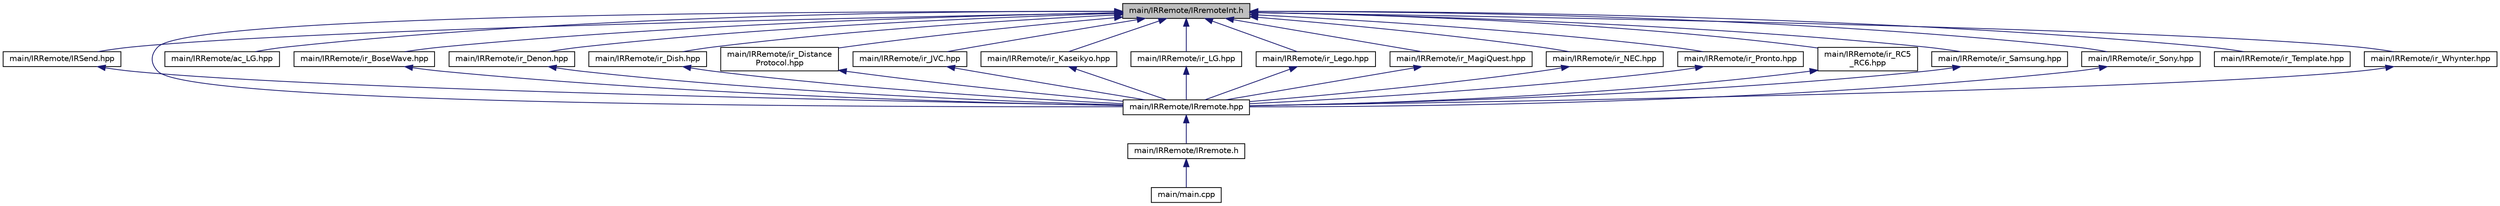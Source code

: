 digraph "main/IRRemote/IRremoteInt.h"
{
 // LATEX_PDF_SIZE
  edge [fontname="Helvetica",fontsize="10",labelfontname="Helvetica",labelfontsize="10"];
  node [fontname="Helvetica",fontsize="10",shape=record];
  Node1 [label="main/IRRemote/IRremoteInt.h",height=0.2,width=0.4,color="black", fillcolor="grey75", style="filled", fontcolor="black",tooltip="Contains all declarations required for the interface to IRremote. Could not be named IRremote...."];
  Node1 -> Node2 [dir="back",color="midnightblue",fontsize="10",style="solid",fontname="Helvetica"];
  Node2 [label="main/IRRemote/IRSend.hpp",height=0.2,width=0.4,color="black", fillcolor="white", style="filled",URL="$_i_r_remote_2_i_r_send_8hpp.html",tooltip=" "];
  Node2 -> Node3 [dir="back",color="midnightblue",fontsize="10",style="solid",fontname="Helvetica"];
  Node3 [label="main/IRRemote/IRremote.hpp",height=0.2,width=0.4,color="black", fillcolor="white", style="filled",URL="$_i_r_remote_2_i_rremote_8hpp.html",tooltip="Public API to the library."];
  Node3 -> Node4 [dir="back",color="midnightblue",fontsize="10",style="solid",fontname="Helvetica"];
  Node4 [label="main/IRRemote/IRremote.h",height=0.2,width=0.4,color="black", fillcolor="white", style="filled",URL="$_i_r_remote_2_i_rremote_8h.html",tooltip="Stub for backward compatibility."];
  Node4 -> Node5 [dir="back",color="midnightblue",fontsize="10",style="solid",fontname="Helvetica"];
  Node5 [label="main/main.cpp",height=0.2,width=0.4,color="black", fillcolor="white", style="filled",URL="$main_8cpp.html",tooltip=" "];
  Node1 -> Node3 [dir="back",color="midnightblue",fontsize="10",style="solid",fontname="Helvetica"];
  Node1 -> Node6 [dir="back",color="midnightblue",fontsize="10",style="solid",fontname="Helvetica"];
  Node6 [label="main/IRRemote/ac_LG.hpp",height=0.2,width=0.4,color="black", fillcolor="white", style="filled",URL="$_i_r_remote_2ac___l_g_8hpp.html",tooltip=" "];
  Node1 -> Node7 [dir="back",color="midnightblue",fontsize="10",style="solid",fontname="Helvetica"];
  Node7 [label="main/IRRemote/ir_BoseWave.hpp",height=0.2,width=0.4,color="black", fillcolor="white", style="filled",URL="$_i_r_remote_2ir___bose_wave_8hpp.html",tooltip=" "];
  Node7 -> Node3 [dir="back",color="midnightblue",fontsize="10",style="solid",fontname="Helvetica"];
  Node1 -> Node8 [dir="back",color="midnightblue",fontsize="10",style="solid",fontname="Helvetica"];
  Node8 [label="main/IRRemote/ir_Denon.hpp",height=0.2,width=0.4,color="black", fillcolor="white", style="filled",URL="$_i_r_remote_2ir___denon_8hpp.html",tooltip=" "];
  Node8 -> Node3 [dir="back",color="midnightblue",fontsize="10",style="solid",fontname="Helvetica"];
  Node1 -> Node9 [dir="back",color="midnightblue",fontsize="10",style="solid",fontname="Helvetica"];
  Node9 [label="main/IRRemote/ir_Dish.hpp",height=0.2,width=0.4,color="black", fillcolor="white", style="filled",URL="$_i_r_remote_2ir___dish_8hpp.html",tooltip=" "];
  Node9 -> Node3 [dir="back",color="midnightblue",fontsize="10",style="solid",fontname="Helvetica"];
  Node1 -> Node10 [dir="back",color="midnightblue",fontsize="10",style="solid",fontname="Helvetica"];
  Node10 [label="main/IRRemote/ir_Distance\lProtocol.hpp",height=0.2,width=0.4,color="black", fillcolor="white", style="filled",URL="$_i_r_remote_2ir___distance_protocol_8hpp.html",tooltip=" "];
  Node10 -> Node3 [dir="back",color="midnightblue",fontsize="10",style="solid",fontname="Helvetica"];
  Node1 -> Node11 [dir="back",color="midnightblue",fontsize="10",style="solid",fontname="Helvetica"];
  Node11 [label="main/IRRemote/ir_JVC.hpp",height=0.2,width=0.4,color="black", fillcolor="white", style="filled",URL="$_i_r_remote_2ir___j_v_c_8hpp.html",tooltip=" "];
  Node11 -> Node3 [dir="back",color="midnightblue",fontsize="10",style="solid",fontname="Helvetica"];
  Node1 -> Node12 [dir="back",color="midnightblue",fontsize="10",style="solid",fontname="Helvetica"];
  Node12 [label="main/IRRemote/ir_Kaseikyo.hpp",height=0.2,width=0.4,color="black", fillcolor="white", style="filled",URL="$_i_r_remote_2ir___kaseikyo_8hpp.html",tooltip=" "];
  Node12 -> Node3 [dir="back",color="midnightblue",fontsize="10",style="solid",fontname="Helvetica"];
  Node1 -> Node13 [dir="back",color="midnightblue",fontsize="10",style="solid",fontname="Helvetica"];
  Node13 [label="main/IRRemote/ir_LG.hpp",height=0.2,width=0.4,color="black", fillcolor="white", style="filled",URL="$_i_r_remote_2ir___l_g_8hpp.html",tooltip=" "];
  Node13 -> Node3 [dir="back",color="midnightblue",fontsize="10",style="solid",fontname="Helvetica"];
  Node1 -> Node14 [dir="back",color="midnightblue",fontsize="10",style="solid",fontname="Helvetica"];
  Node14 [label="main/IRRemote/ir_Lego.hpp",height=0.2,width=0.4,color="black", fillcolor="white", style="filled",URL="$_i_r_remote_2ir___lego_8hpp.html",tooltip=" "];
  Node14 -> Node3 [dir="back",color="midnightblue",fontsize="10",style="solid",fontname="Helvetica"];
  Node1 -> Node15 [dir="back",color="midnightblue",fontsize="10",style="solid",fontname="Helvetica"];
  Node15 [label="main/IRRemote/ir_MagiQuest.hpp",height=0.2,width=0.4,color="black", fillcolor="white", style="filled",URL="$_i_r_remote_2ir___magi_quest_8hpp.html",tooltip=" "];
  Node15 -> Node3 [dir="back",color="midnightblue",fontsize="10",style="solid",fontname="Helvetica"];
  Node1 -> Node16 [dir="back",color="midnightblue",fontsize="10",style="solid",fontname="Helvetica"];
  Node16 [label="main/IRRemote/ir_NEC.hpp",height=0.2,width=0.4,color="black", fillcolor="white", style="filled",URL="$_i_r_remote_2ir___n_e_c_8hpp.html",tooltip=" "];
  Node16 -> Node3 [dir="back",color="midnightblue",fontsize="10",style="solid",fontname="Helvetica"];
  Node1 -> Node17 [dir="back",color="midnightblue",fontsize="10",style="solid",fontname="Helvetica"];
  Node17 [label="main/IRRemote/ir_Pronto.hpp",height=0.2,width=0.4,color="black", fillcolor="white", style="filled",URL="$_i_r_remote_2ir___pronto_8hpp.html",tooltip=" "];
  Node17 -> Node3 [dir="back",color="midnightblue",fontsize="10",style="solid",fontname="Helvetica"];
  Node1 -> Node18 [dir="back",color="midnightblue",fontsize="10",style="solid",fontname="Helvetica"];
  Node18 [label="main/IRRemote/ir_RC5\l_RC6.hpp",height=0.2,width=0.4,color="black", fillcolor="white", style="filled",URL="$_i_r_remote_2ir___r_c5___r_c6_8hpp.html",tooltip=" "];
  Node18 -> Node3 [dir="back",color="midnightblue",fontsize="10",style="solid",fontname="Helvetica"];
  Node1 -> Node19 [dir="back",color="midnightblue",fontsize="10",style="solid",fontname="Helvetica"];
  Node19 [label="main/IRRemote/ir_Samsung.hpp",height=0.2,width=0.4,color="black", fillcolor="white", style="filled",URL="$_i_r_remote_2ir___samsung_8hpp.html",tooltip=" "];
  Node19 -> Node3 [dir="back",color="midnightblue",fontsize="10",style="solid",fontname="Helvetica"];
  Node1 -> Node20 [dir="back",color="midnightblue",fontsize="10",style="solid",fontname="Helvetica"];
  Node20 [label="main/IRRemote/ir_Sony.hpp",height=0.2,width=0.4,color="black", fillcolor="white", style="filled",URL="$_i_r_remote_2ir___sony_8hpp.html",tooltip=" "];
  Node20 -> Node3 [dir="back",color="midnightblue",fontsize="10",style="solid",fontname="Helvetica"];
  Node1 -> Node21 [dir="back",color="midnightblue",fontsize="10",style="solid",fontname="Helvetica"];
  Node21 [label="main/IRRemote/ir_Template.hpp",height=0.2,width=0.4,color="black", fillcolor="white", style="filled",URL="$_i_r_remote_2ir___template_8hpp.html",tooltip=" "];
  Node1 -> Node22 [dir="back",color="midnightblue",fontsize="10",style="solid",fontname="Helvetica"];
  Node22 [label="main/IRRemote/ir_Whynter.hpp",height=0.2,width=0.4,color="black", fillcolor="white", style="filled",URL="$_i_r_remote_2ir___whynter_8hpp.html",tooltip=" "];
  Node22 -> Node3 [dir="back",color="midnightblue",fontsize="10",style="solid",fontname="Helvetica"];
}
